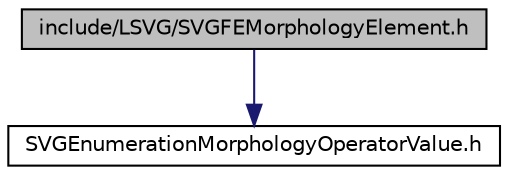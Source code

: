 digraph G
{
  edge [fontname="Helvetica",fontsize="10",labelfontname="Helvetica",labelfontsize="10"];
  node [fontname="Helvetica",fontsize="10",shape=record];
  Node1 [label="include/LSVG/SVGFEMorphologyElement.h",height=0.2,width=0.4,color="black", fillcolor="grey75", style="filled" fontcolor="black"];
  Node1 -> Node2 [color="midnightblue",fontsize="10",style="solid",fontname="Helvetica"];
  Node2 [label="SVGEnumerationMorphologyOperatorValue.h",height=0.2,width=0.4,color="black", fillcolor="white", style="filled",URL="$_s_v_g_enumeration_morphology_operator_value_8h.html"];
}
